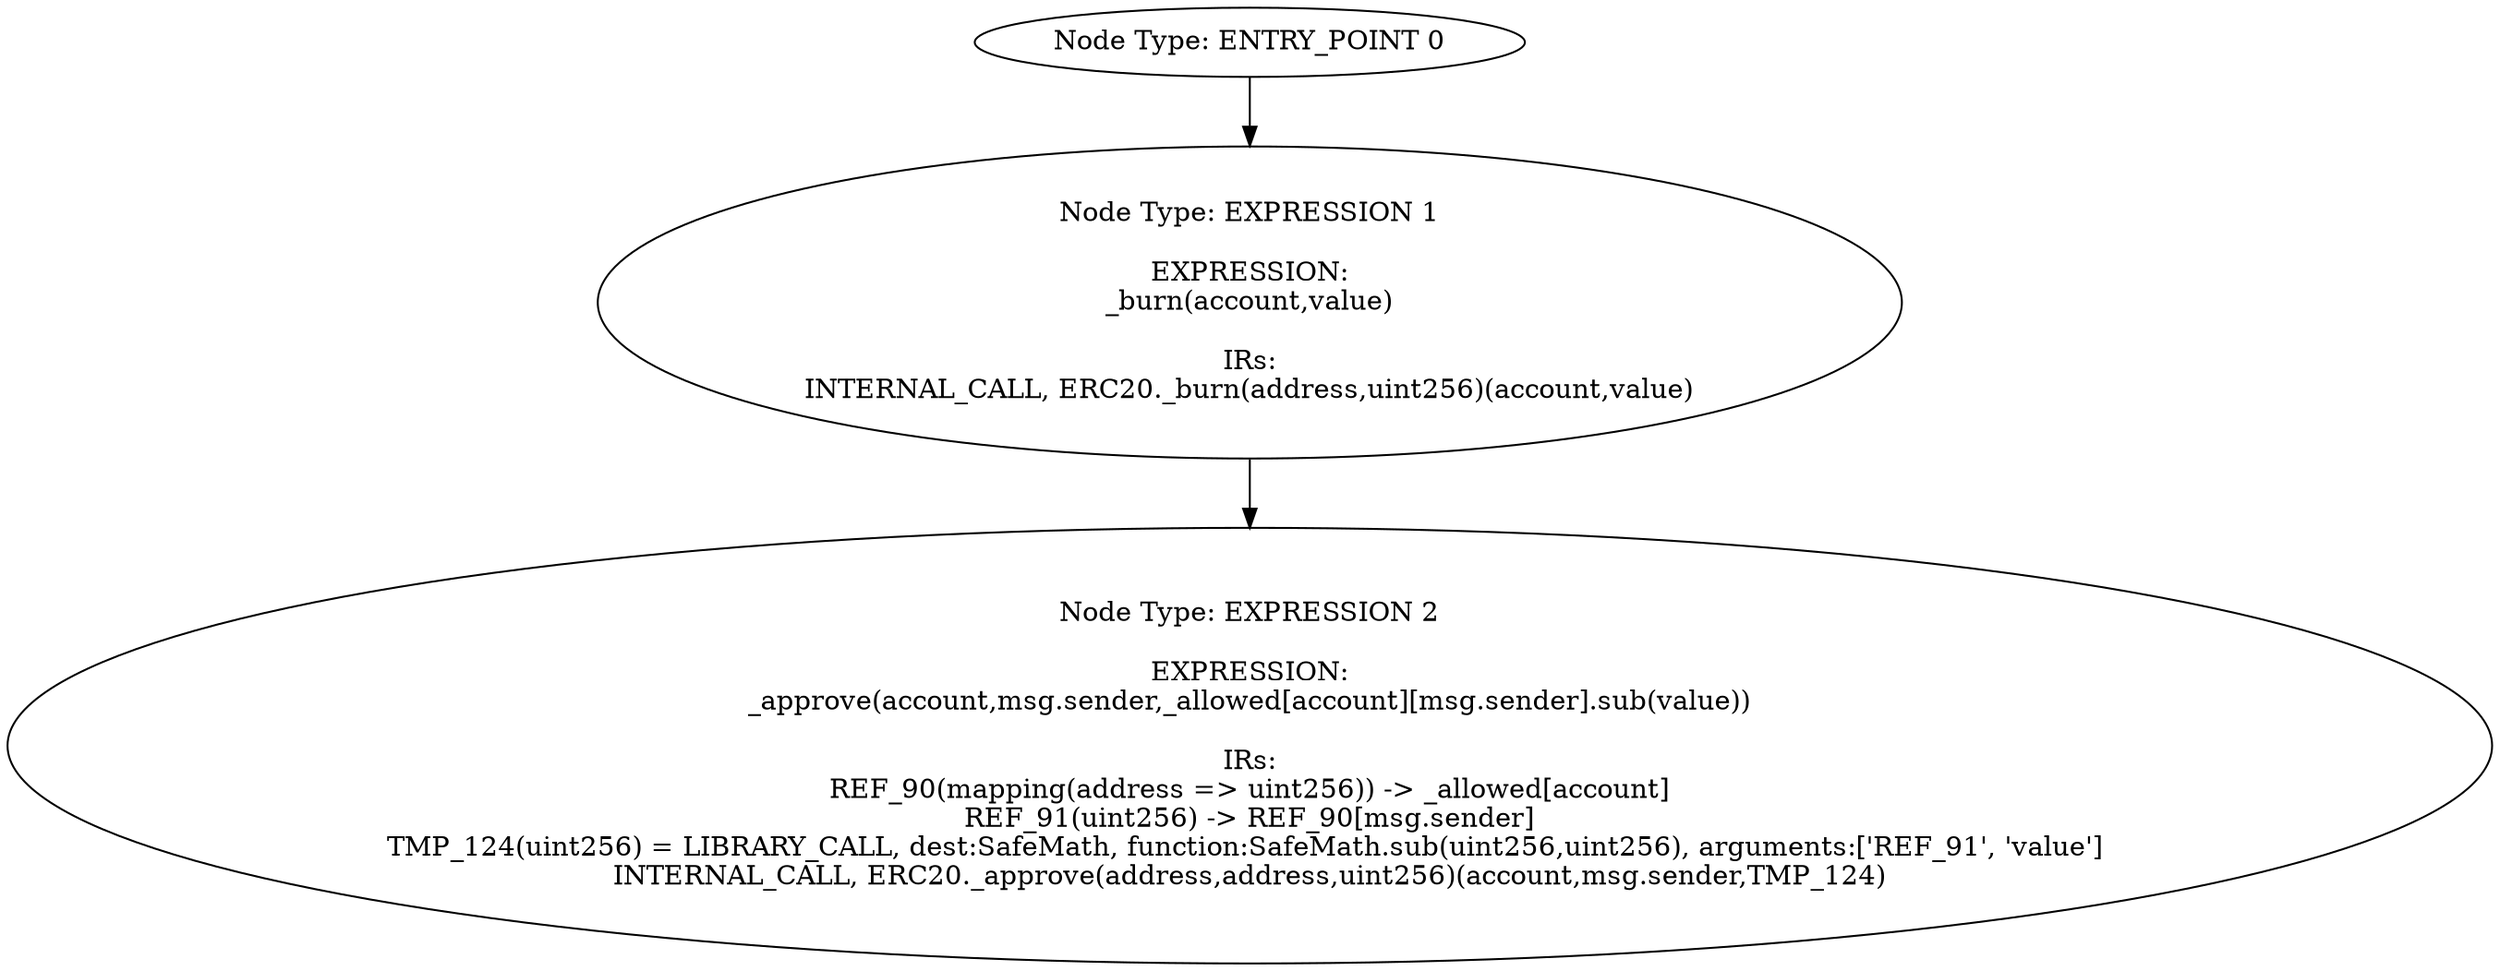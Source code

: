 digraph{
0[label="Node Type: ENTRY_POINT 0
"];
0->1;
1[label="Node Type: EXPRESSION 1

EXPRESSION:
_burn(account,value)

IRs:
INTERNAL_CALL, ERC20._burn(address,uint256)(account,value)"];
1->2;
2[label="Node Type: EXPRESSION 2

EXPRESSION:
_approve(account,msg.sender,_allowed[account][msg.sender].sub(value))

IRs:
REF_90(mapping(address => uint256)) -> _allowed[account]
REF_91(uint256) -> REF_90[msg.sender]
TMP_124(uint256) = LIBRARY_CALL, dest:SafeMath, function:SafeMath.sub(uint256,uint256), arguments:['REF_91', 'value'] 
INTERNAL_CALL, ERC20._approve(address,address,uint256)(account,msg.sender,TMP_124)"];
}

